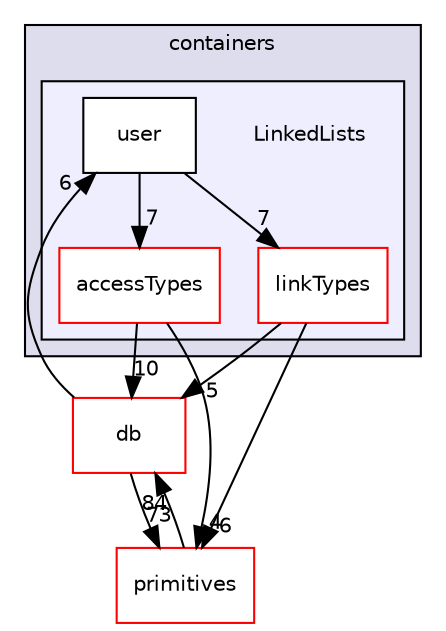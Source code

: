 digraph "src/OpenFOAM/containers/LinkedLists" {
  bgcolor=transparent;
  compound=true
  node [ fontsize="10", fontname="Helvetica"];
  edge [ labelfontsize="10", labelfontname="Helvetica"];
  subgraph clusterdir_19d0872053bde092be81d7fe3f56cbf7 {
    graph [ bgcolor="#ddddee", pencolor="black", label="containers" fontname="Helvetica", fontsize="10", URL="dir_19d0872053bde092be81d7fe3f56cbf7.html"]
  subgraph clusterdir_1ceeb2d59d8f320bd70a3a0eeca6c137 {
    graph [ bgcolor="#eeeeff", pencolor="black", label="" URL="dir_1ceeb2d59d8f320bd70a3a0eeca6c137.html"];
    dir_1ceeb2d59d8f320bd70a3a0eeca6c137 [shape=plaintext label="LinkedLists"];
    dir_57bc99d9bbe398ddf18eacd9434279ec [shape=box label="accessTypes" color="red" fillcolor="white" style="filled" URL="dir_57bc99d9bbe398ddf18eacd9434279ec.html"];
    dir_f5a654e6c94bbb2ec059633496ddb161 [shape=box label="linkTypes" color="red" fillcolor="white" style="filled" URL="dir_f5a654e6c94bbb2ec059633496ddb161.html"];
    dir_938975076151863d0f63e1779cb0ce86 [shape=box label="user" color="black" fillcolor="white" style="filled" URL="dir_938975076151863d0f63e1779cb0ce86.html"];
  }
  }
  dir_63c634f7a7cfd679ac26c67fb30fc32f [shape=box label="db" color="red" URL="dir_63c634f7a7cfd679ac26c67fb30fc32f.html"];
  dir_3e50f45338116b169052b428016851aa [shape=box label="primitives" color="red" URL="dir_3e50f45338116b169052b428016851aa.html"];
  dir_f5a654e6c94bbb2ec059633496ddb161->dir_63c634f7a7cfd679ac26c67fb30fc32f [headlabel="5", labeldistance=1.5 headhref="dir_001919_001943.html"];
  dir_f5a654e6c94bbb2ec059633496ddb161->dir_3e50f45338116b169052b428016851aa [headlabel="6", labeldistance=1.5 headhref="dir_001919_002312.html"];
  dir_63c634f7a7cfd679ac26c67fb30fc32f->dir_938975076151863d0f63e1779cb0ce86 [headlabel="6", labeldistance=1.5 headhref="dir_001943_001922.html"];
  dir_63c634f7a7cfd679ac26c67fb30fc32f->dir_3e50f45338116b169052b428016851aa [headlabel="73", labeldistance=1.5 headhref="dir_001943_002312.html"];
  dir_938975076151863d0f63e1779cb0ce86->dir_f5a654e6c94bbb2ec059633496ddb161 [headlabel="7", labeldistance=1.5 headhref="dir_001922_001919.html"];
  dir_938975076151863d0f63e1779cb0ce86->dir_57bc99d9bbe398ddf18eacd9434279ec [headlabel="7", labeldistance=1.5 headhref="dir_001922_001914.html"];
  dir_57bc99d9bbe398ddf18eacd9434279ec->dir_63c634f7a7cfd679ac26c67fb30fc32f [headlabel="10", labeldistance=1.5 headhref="dir_001914_001943.html"];
  dir_57bc99d9bbe398ddf18eacd9434279ec->dir_3e50f45338116b169052b428016851aa [headlabel="4", labeldistance=1.5 headhref="dir_001914_002312.html"];
  dir_3e50f45338116b169052b428016851aa->dir_63c634f7a7cfd679ac26c67fb30fc32f [headlabel="84", labeldistance=1.5 headhref="dir_002312_001943.html"];
}
